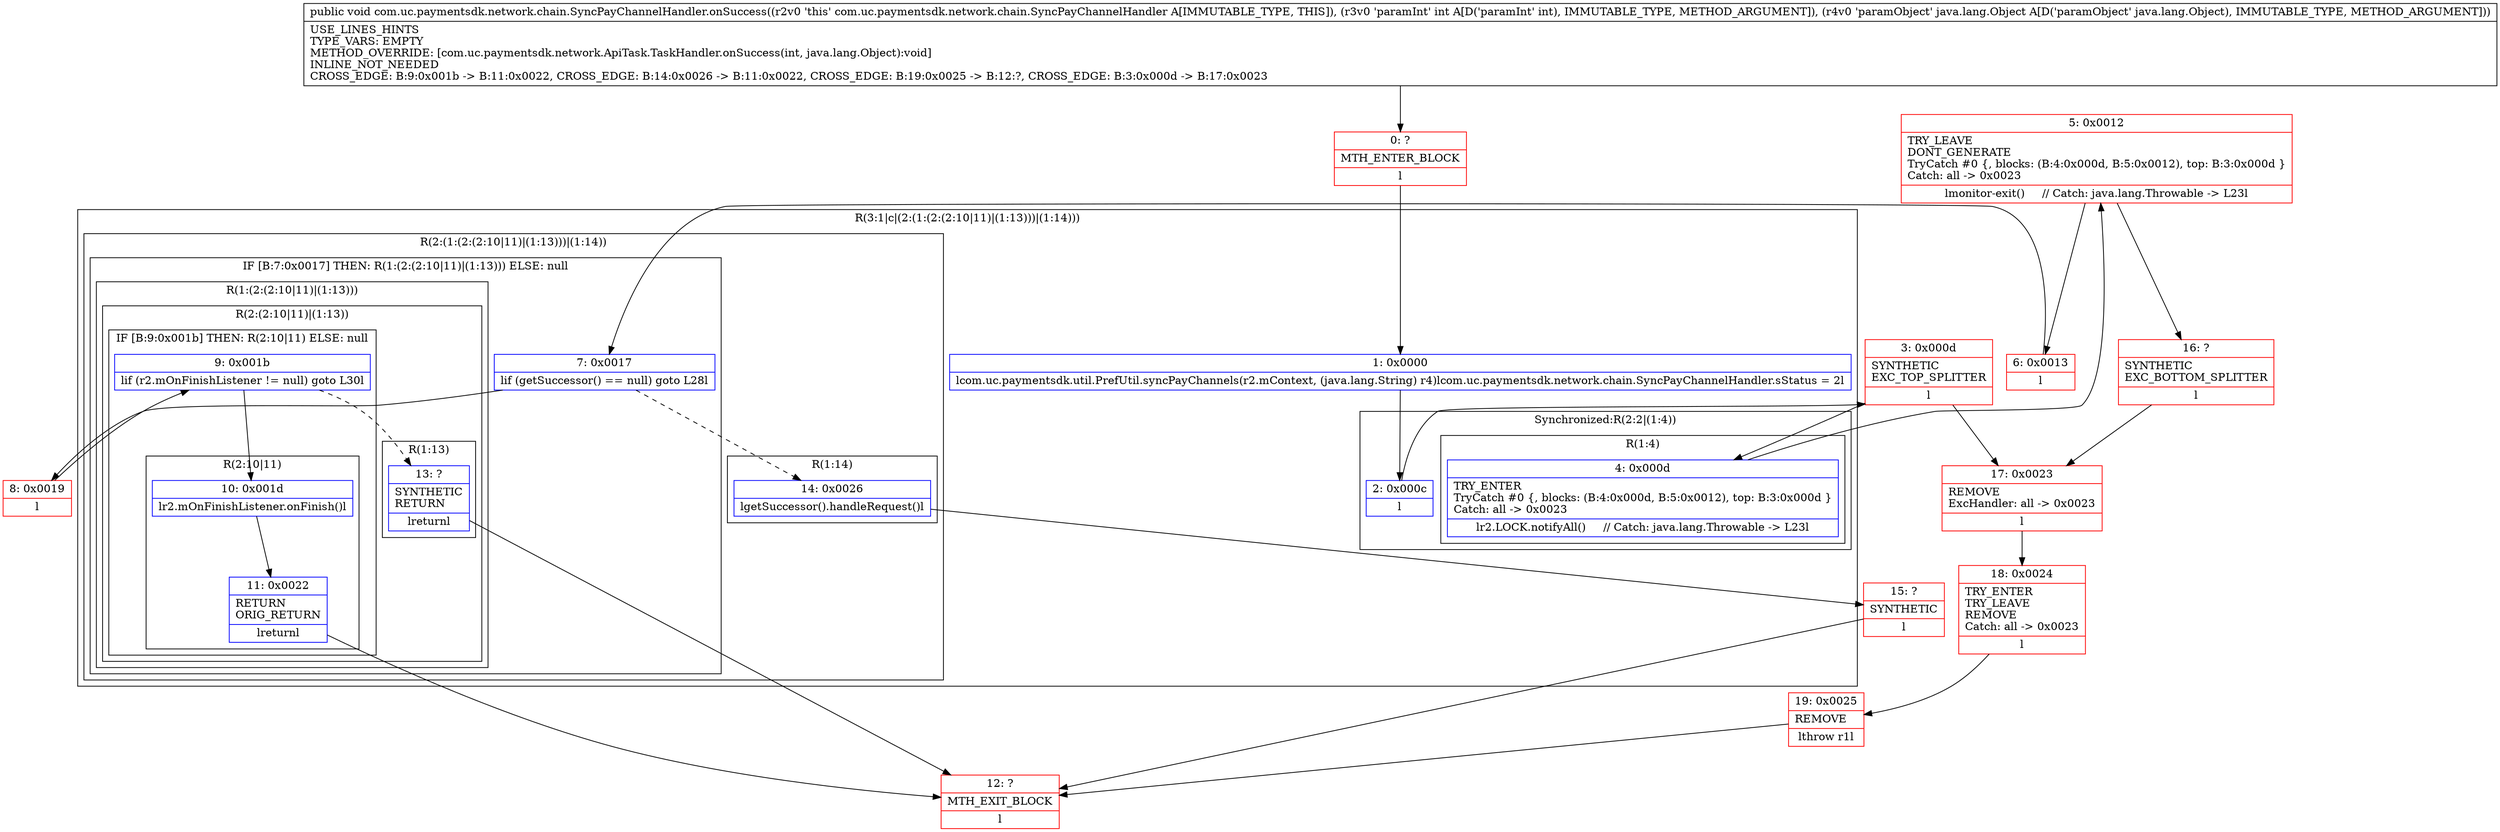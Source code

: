 digraph "CFG forcom.uc.paymentsdk.network.chain.SyncPayChannelHandler.onSuccess(ILjava\/lang\/Object;)V" {
subgraph cluster_Region_398002026 {
label = "R(3:1|c|(2:(1:(2:(2:10|11)|(1:13)))|(1:14)))";
node [shape=record,color=blue];
Node_1 [shape=record,label="{1\:\ 0x0000|lcom.uc.paymentsdk.util.PrefUtil.syncPayChannels(r2.mContext, (java.lang.String) r4)lcom.uc.paymentsdk.network.chain.SyncPayChannelHandler.sStatus = 2l}"];
subgraph cluster_SynchronizedRegion_1289706841 {
label = "Synchronized:R(2:2|(1:4))";
node [shape=record,color=blue];
Node_2 [shape=record,label="{2\:\ 0x000c|l}"];
subgraph cluster_Region_1040035286 {
label = "R(1:4)";
node [shape=record,color=blue];
Node_4 [shape=record,label="{4\:\ 0x000d|TRY_ENTER\lTryCatch #0 \{, blocks: (B:4:0x000d, B:5:0x0012), top: B:3:0x000d \}\lCatch: all \-\> 0x0023\l|lr2.LOCK.notifyAll()     \/\/ Catch: java.lang.Throwable \-\> L23l}"];
}
}
subgraph cluster_Region_793706607 {
label = "R(2:(1:(2:(2:10|11)|(1:13)))|(1:14))";
node [shape=record,color=blue];
subgraph cluster_IfRegion_1880277179 {
label = "IF [B:7:0x0017] THEN: R(1:(2:(2:10|11)|(1:13))) ELSE: null";
node [shape=record,color=blue];
Node_7 [shape=record,label="{7\:\ 0x0017|lif (getSuccessor() == null) goto L28l}"];
subgraph cluster_Region_1175547509 {
label = "R(1:(2:(2:10|11)|(1:13)))";
node [shape=record,color=blue];
subgraph cluster_Region_382920828 {
label = "R(2:(2:10|11)|(1:13))";
node [shape=record,color=blue];
subgraph cluster_IfRegion_1095360177 {
label = "IF [B:9:0x001b] THEN: R(2:10|11) ELSE: null";
node [shape=record,color=blue];
Node_9 [shape=record,label="{9\:\ 0x001b|lif (r2.mOnFinishListener != null) goto L30l}"];
subgraph cluster_Region_666421563 {
label = "R(2:10|11)";
node [shape=record,color=blue];
Node_10 [shape=record,label="{10\:\ 0x001d|lr2.mOnFinishListener.onFinish()l}"];
Node_11 [shape=record,label="{11\:\ 0x0022|RETURN\lORIG_RETURN\l|lreturnl}"];
}
}
subgraph cluster_Region_1779919231 {
label = "R(1:13)";
node [shape=record,color=blue];
Node_13 [shape=record,label="{13\:\ ?|SYNTHETIC\lRETURN\l|lreturnl}"];
}
}
}
}
subgraph cluster_Region_1795681609 {
label = "R(1:14)";
node [shape=record,color=blue];
Node_14 [shape=record,label="{14\:\ 0x0026|lgetSuccessor().handleRequest()l}"];
}
}
}
Node_0 [shape=record,color=red,label="{0\:\ ?|MTH_ENTER_BLOCK\l|l}"];
Node_3 [shape=record,color=red,label="{3\:\ 0x000d|SYNTHETIC\lEXC_TOP_SPLITTER\l|l}"];
Node_5 [shape=record,color=red,label="{5\:\ 0x0012|TRY_LEAVE\lDONT_GENERATE\lTryCatch #0 \{, blocks: (B:4:0x000d, B:5:0x0012), top: B:3:0x000d \}\lCatch: all \-\> 0x0023\l|lmonitor\-exit()     \/\/ Catch: java.lang.Throwable \-\> L23l}"];
Node_6 [shape=record,color=red,label="{6\:\ 0x0013|l}"];
Node_8 [shape=record,color=red,label="{8\:\ 0x0019|l}"];
Node_12 [shape=record,color=red,label="{12\:\ ?|MTH_EXIT_BLOCK\l|l}"];
Node_15 [shape=record,color=red,label="{15\:\ ?|SYNTHETIC\l|l}"];
Node_16 [shape=record,color=red,label="{16\:\ ?|SYNTHETIC\lEXC_BOTTOM_SPLITTER\l|l}"];
Node_17 [shape=record,color=red,label="{17\:\ 0x0023|REMOVE\lExcHandler: all \-\> 0x0023\l|l}"];
Node_18 [shape=record,color=red,label="{18\:\ 0x0024|TRY_ENTER\lTRY_LEAVE\lREMOVE\lCatch: all \-\> 0x0023\l|l}"];
Node_19 [shape=record,color=red,label="{19\:\ 0x0025|REMOVE\l|lthrow r1l}"];
MethodNode[shape=record,label="{public void com.uc.paymentsdk.network.chain.SyncPayChannelHandler.onSuccess((r2v0 'this' com.uc.paymentsdk.network.chain.SyncPayChannelHandler A[IMMUTABLE_TYPE, THIS]), (r3v0 'paramInt' int A[D('paramInt' int), IMMUTABLE_TYPE, METHOD_ARGUMENT]), (r4v0 'paramObject' java.lang.Object A[D('paramObject' java.lang.Object), IMMUTABLE_TYPE, METHOD_ARGUMENT]))  | USE_LINES_HINTS\lTYPE_VARS: EMPTY\lMETHOD_OVERRIDE: [com.uc.paymentsdk.network.ApiTask.TaskHandler.onSuccess(int, java.lang.Object):void]\lINLINE_NOT_NEEDED\lCROSS_EDGE: B:9:0x001b \-\> B:11:0x0022, CROSS_EDGE: B:14:0x0026 \-\> B:11:0x0022, CROSS_EDGE: B:19:0x0025 \-\> B:12:?, CROSS_EDGE: B:3:0x000d \-\> B:17:0x0023\l}"];
MethodNode -> Node_0;
Node_1 -> Node_2;
Node_2 -> Node_3;
Node_4 -> Node_5;
Node_7 -> Node_8;
Node_7 -> Node_14[style=dashed];
Node_9 -> Node_10;
Node_9 -> Node_13[style=dashed];
Node_10 -> Node_11;
Node_11 -> Node_12;
Node_13 -> Node_12;
Node_14 -> Node_15;
Node_0 -> Node_1;
Node_3 -> Node_4;
Node_3 -> Node_17;
Node_5 -> Node_6;
Node_5 -> Node_16;
Node_6 -> Node_7;
Node_8 -> Node_9;
Node_15 -> Node_12;
Node_16 -> Node_17;
Node_17 -> Node_18;
Node_18 -> Node_19;
Node_19 -> Node_12;
}

